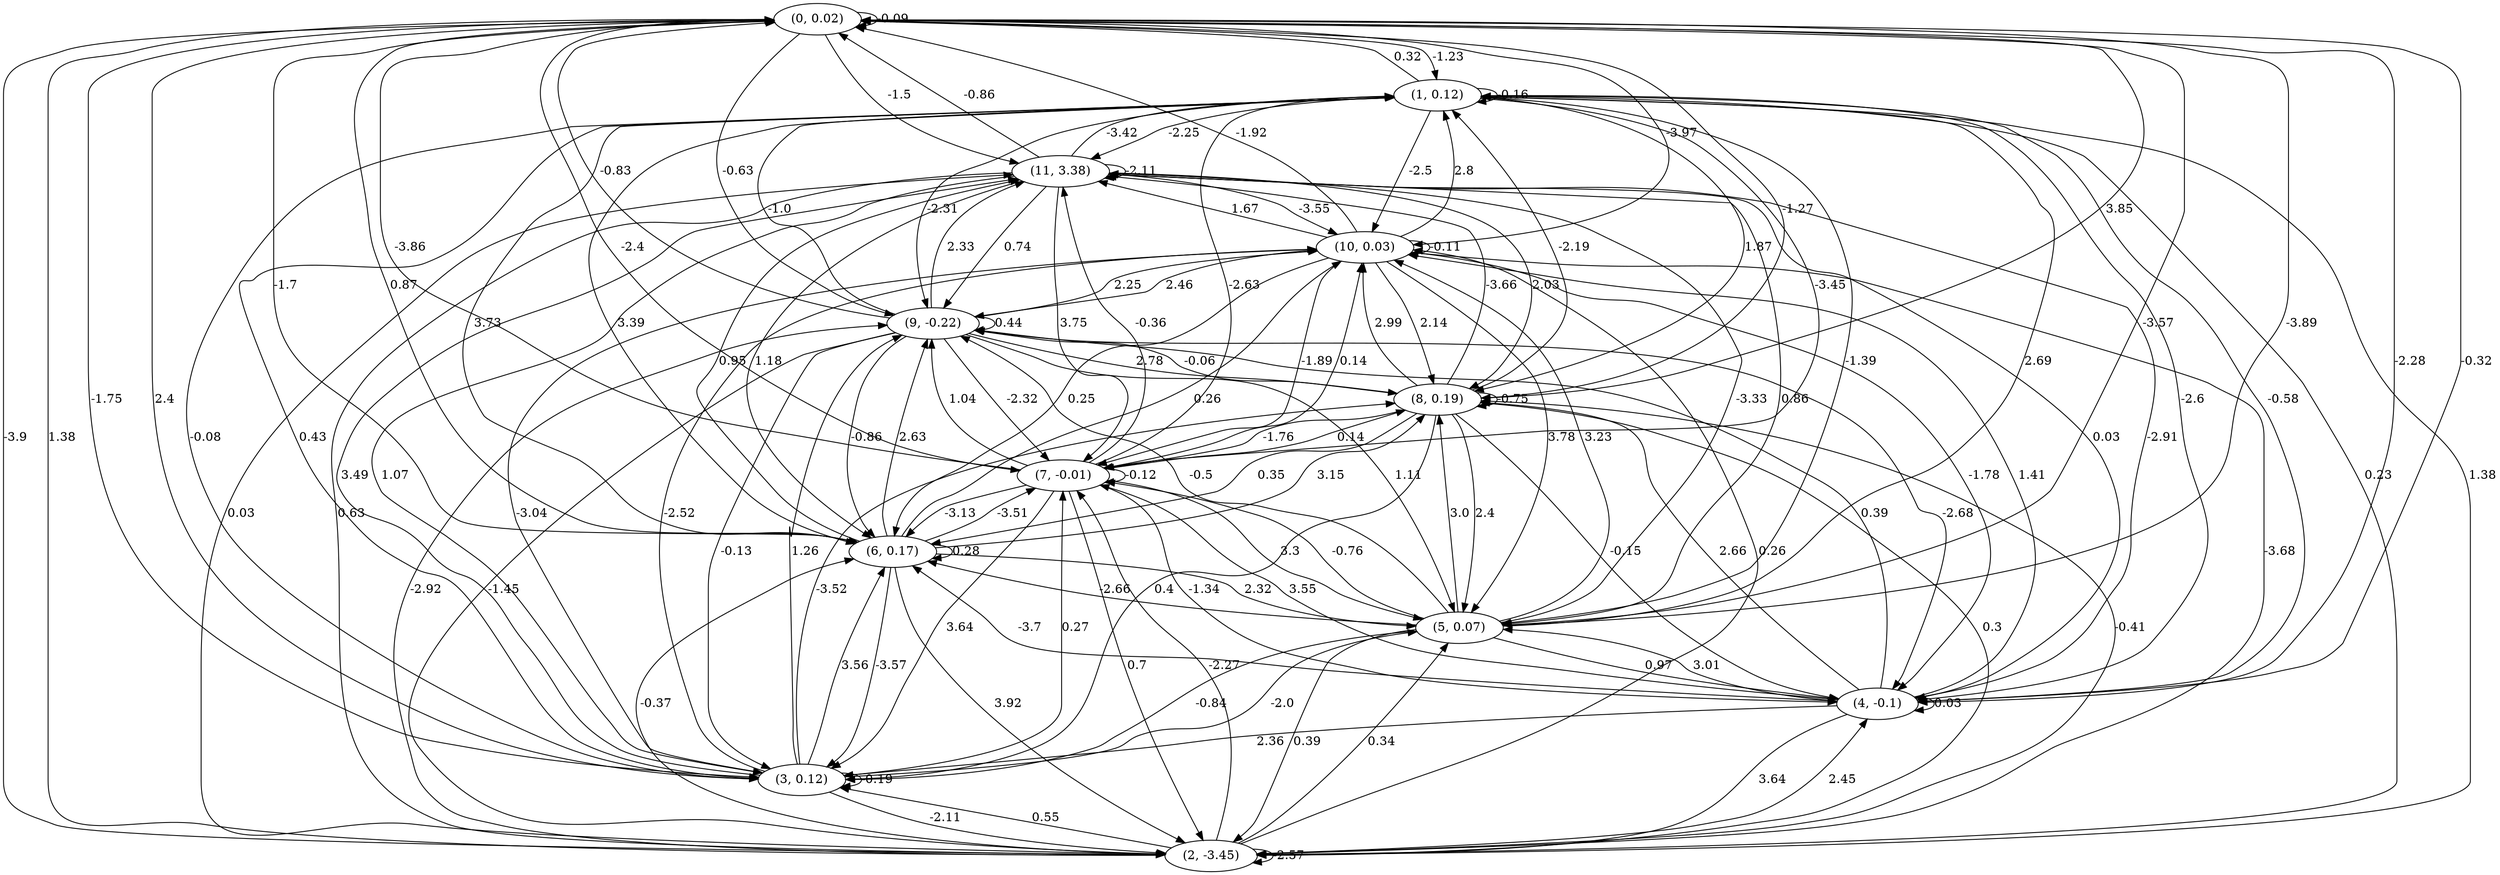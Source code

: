 digraph {
    0 [ label = "(0, 0.02)" ]
    1 [ label = "(1, 0.12)" ]
    2 [ label = "(2, -3.45)" ]
    3 [ label = "(3, 0.12)" ]
    4 [ label = "(4, -0.1)" ]
    5 [ label = "(5, 0.07)" ]
    6 [ label = "(6, 0.17)" ]
    7 [ label = "(7, -0.01)" ]
    8 [ label = "(8, 0.19)" ]
    9 [ label = "(9, -0.22)" ]
    10 [ label = "(10, 0.03)" ]
    11 [ label = "(11, 3.38)" ]
    0 -> 0 [ label = "-0.09" ]
    1 -> 1 [ label = "-0.16" ]
    2 -> 2 [ label = "-2.57" ]
    3 -> 3 [ label = "-0.19" ]
    4 -> 4 [ label = "0.03" ]
    6 -> 6 [ label = "0.28" ]
    7 -> 7 [ label = "-0.12" ]
    8 -> 8 [ label = "-0.75" ]
    9 -> 9 [ label = "0.44" ]
    10 -> 10 [ label = "-0.11" ]
    11 -> 11 [ label = "-2.11" ]
    1 -> 0 [ label = "0.32" ]
    2 -> 0 [ label = "1.38" ]
    3 -> 0 [ label = "2.4" ]
    4 -> 0 [ label = "-0.32" ]
    5 -> 0 [ label = "-3.89" ]
    6 -> 0 [ label = "0.87" ]
    7 -> 0 [ label = "-3.86" ]
    8 -> 0 [ label = "3.85" ]
    9 -> 0 [ label = "-0.83" ]
    10 -> 0 [ label = "-1.92" ]
    11 -> 0 [ label = "-0.86" ]
    0 -> 1 [ label = "-1.23" ]
    2 -> 1 [ label = "0.23" ]
    3 -> 1 [ label = "0.43" ]
    4 -> 1 [ label = "-0.58" ]
    5 -> 1 [ label = "2.69" ]
    6 -> 1 [ label = "3.73" ]
    7 -> 1 [ label = "-2.63" ]
    8 -> 1 [ label = "-2.19" ]
    9 -> 1 [ label = "-1.0" ]
    10 -> 1 [ label = "2.8" ]
    11 -> 1 [ label = "-3.42" ]
    0 -> 2 [ label = "-3.9" ]
    1 -> 2 [ label = "1.38" ]
    3 -> 2 [ label = "-2.11" ]
    4 -> 2 [ label = "3.64" ]
    5 -> 2 [ label = "0.39" ]
    6 -> 2 [ label = "3.92" ]
    7 -> 2 [ label = "0.7" ]
    8 -> 2 [ label = "0.3" ]
    9 -> 2 [ label = "-1.45" ]
    10 -> 2 [ label = "-3.68" ]
    11 -> 2 [ label = "0.63" ]
    0 -> 3 [ label = "-1.75" ]
    1 -> 3 [ label = "-0.08" ]
    2 -> 3 [ label = "0.55" ]
    4 -> 3 [ label = "2.36" ]
    5 -> 3 [ label = "-0.84" ]
    6 -> 3 [ label = "-3.57" ]
    7 -> 3 [ label = "3.64" ]
    8 -> 3 [ label = "0.4" ]
    9 -> 3 [ label = "-0.13" ]
    10 -> 3 [ label = "-3.04" ]
    11 -> 3 [ label = "1.07" ]
    0 -> 4 [ label = "-2.28" ]
    1 -> 4 [ label = "-2.6" ]
    2 -> 4 [ label = "2.45" ]
    5 -> 4 [ label = "0.97" ]
    7 -> 4 [ label = "-1.34" ]
    8 -> 4 [ label = "-0.15" ]
    9 -> 4 [ label = "-2.68" ]
    10 -> 4 [ label = "-1.78" ]
    11 -> 4 [ label = "0.03" ]
    0 -> 5 [ label = "-3.57" ]
    1 -> 5 [ label = "-1.39" ]
    2 -> 5 [ label = "0.34" ]
    3 -> 5 [ label = "-2.0" ]
    4 -> 5 [ label = "3.01" ]
    6 -> 5 [ label = "2.32" ]
    7 -> 5 [ label = "3.3" ]
    8 -> 5 [ label = "2.4" ]
    9 -> 5 [ label = "1.11" ]
    10 -> 5 [ label = "3.78" ]
    11 -> 5 [ label = "0.86" ]
    0 -> 6 [ label = "-1.7" ]
    1 -> 6 [ label = "3.39" ]
    2 -> 6 [ label = "-0.37" ]
    3 -> 6 [ label = "3.56" ]
    4 -> 6 [ label = "-3.7" ]
    5 -> 6 [ label = "-2.66" ]
    7 -> 6 [ label = "-3.13" ]
    8 -> 6 [ label = "0.35" ]
    9 -> 6 [ label = "-0.86" ]
    10 -> 6 [ label = "0.25" ]
    11 -> 6 [ label = "1.18" ]
    0 -> 7 [ label = "-2.4" ]
    1 -> 7 [ label = "-3.45" ]
    2 -> 7 [ label = "-2.27" ]
    3 -> 7 [ label = "0.27" ]
    4 -> 7 [ label = "3.55" ]
    5 -> 7 [ label = "-0.76" ]
    6 -> 7 [ label = "-3.51" ]
    8 -> 7 [ label = "-1.76" ]
    9 -> 7 [ label = "-2.32" ]
    10 -> 7 [ label = "-1.89" ]
    11 -> 7 [ label = "3.75" ]
    0 -> 8 [ label = "-1.27" ]
    1 -> 8 [ label = "1.87" ]
    2 -> 8 [ label = "-0.41" ]
    3 -> 8 [ label = "-3.52" ]
    4 -> 8 [ label = "2.66" ]
    5 -> 8 [ label = "3.0" ]
    6 -> 8 [ label = "3.15" ]
    7 -> 8 [ label = "0.14" ]
    9 -> 8 [ label = "2.78" ]
    10 -> 8 [ label = "2.14" ]
    11 -> 8 [ label = "2.03" ]
    0 -> 9 [ label = "-0.63" ]
    1 -> 9 [ label = "-2.31" ]
    2 -> 9 [ label = "-2.92" ]
    3 -> 9 [ label = "1.26" ]
    4 -> 9 [ label = "0.39" ]
    5 -> 9 [ label = "-0.5" ]
    6 -> 9 [ label = "2.63" ]
    7 -> 9 [ label = "1.04" ]
    8 -> 9 [ label = "-0.06" ]
    10 -> 9 [ label = "2.46" ]
    11 -> 9 [ label = "0.74" ]
    0 -> 10 [ label = "-3.97" ]
    1 -> 10 [ label = "-2.5" ]
    2 -> 10 [ label = "0.26" ]
    3 -> 10 [ label = "-2.52" ]
    4 -> 10 [ label = "1.41" ]
    5 -> 10 [ label = "3.23" ]
    6 -> 10 [ label = "0.26" ]
    7 -> 10 [ label = "0.14" ]
    8 -> 10 [ label = "2.99" ]
    9 -> 10 [ label = "2.25" ]
    11 -> 10 [ label = "-3.55" ]
    0 -> 11 [ label = "-1.5" ]
    1 -> 11 [ label = "-2.25" ]
    2 -> 11 [ label = "0.03" ]
    3 -> 11 [ label = "3.49" ]
    4 -> 11 [ label = "-2.91" ]
    5 -> 11 [ label = "-3.33" ]
    6 -> 11 [ label = "0.95" ]
    7 -> 11 [ label = "-0.36" ]
    8 -> 11 [ label = "-3.66" ]
    9 -> 11 [ label = "2.33" ]
    10 -> 11 [ label = "1.67" ]
}


